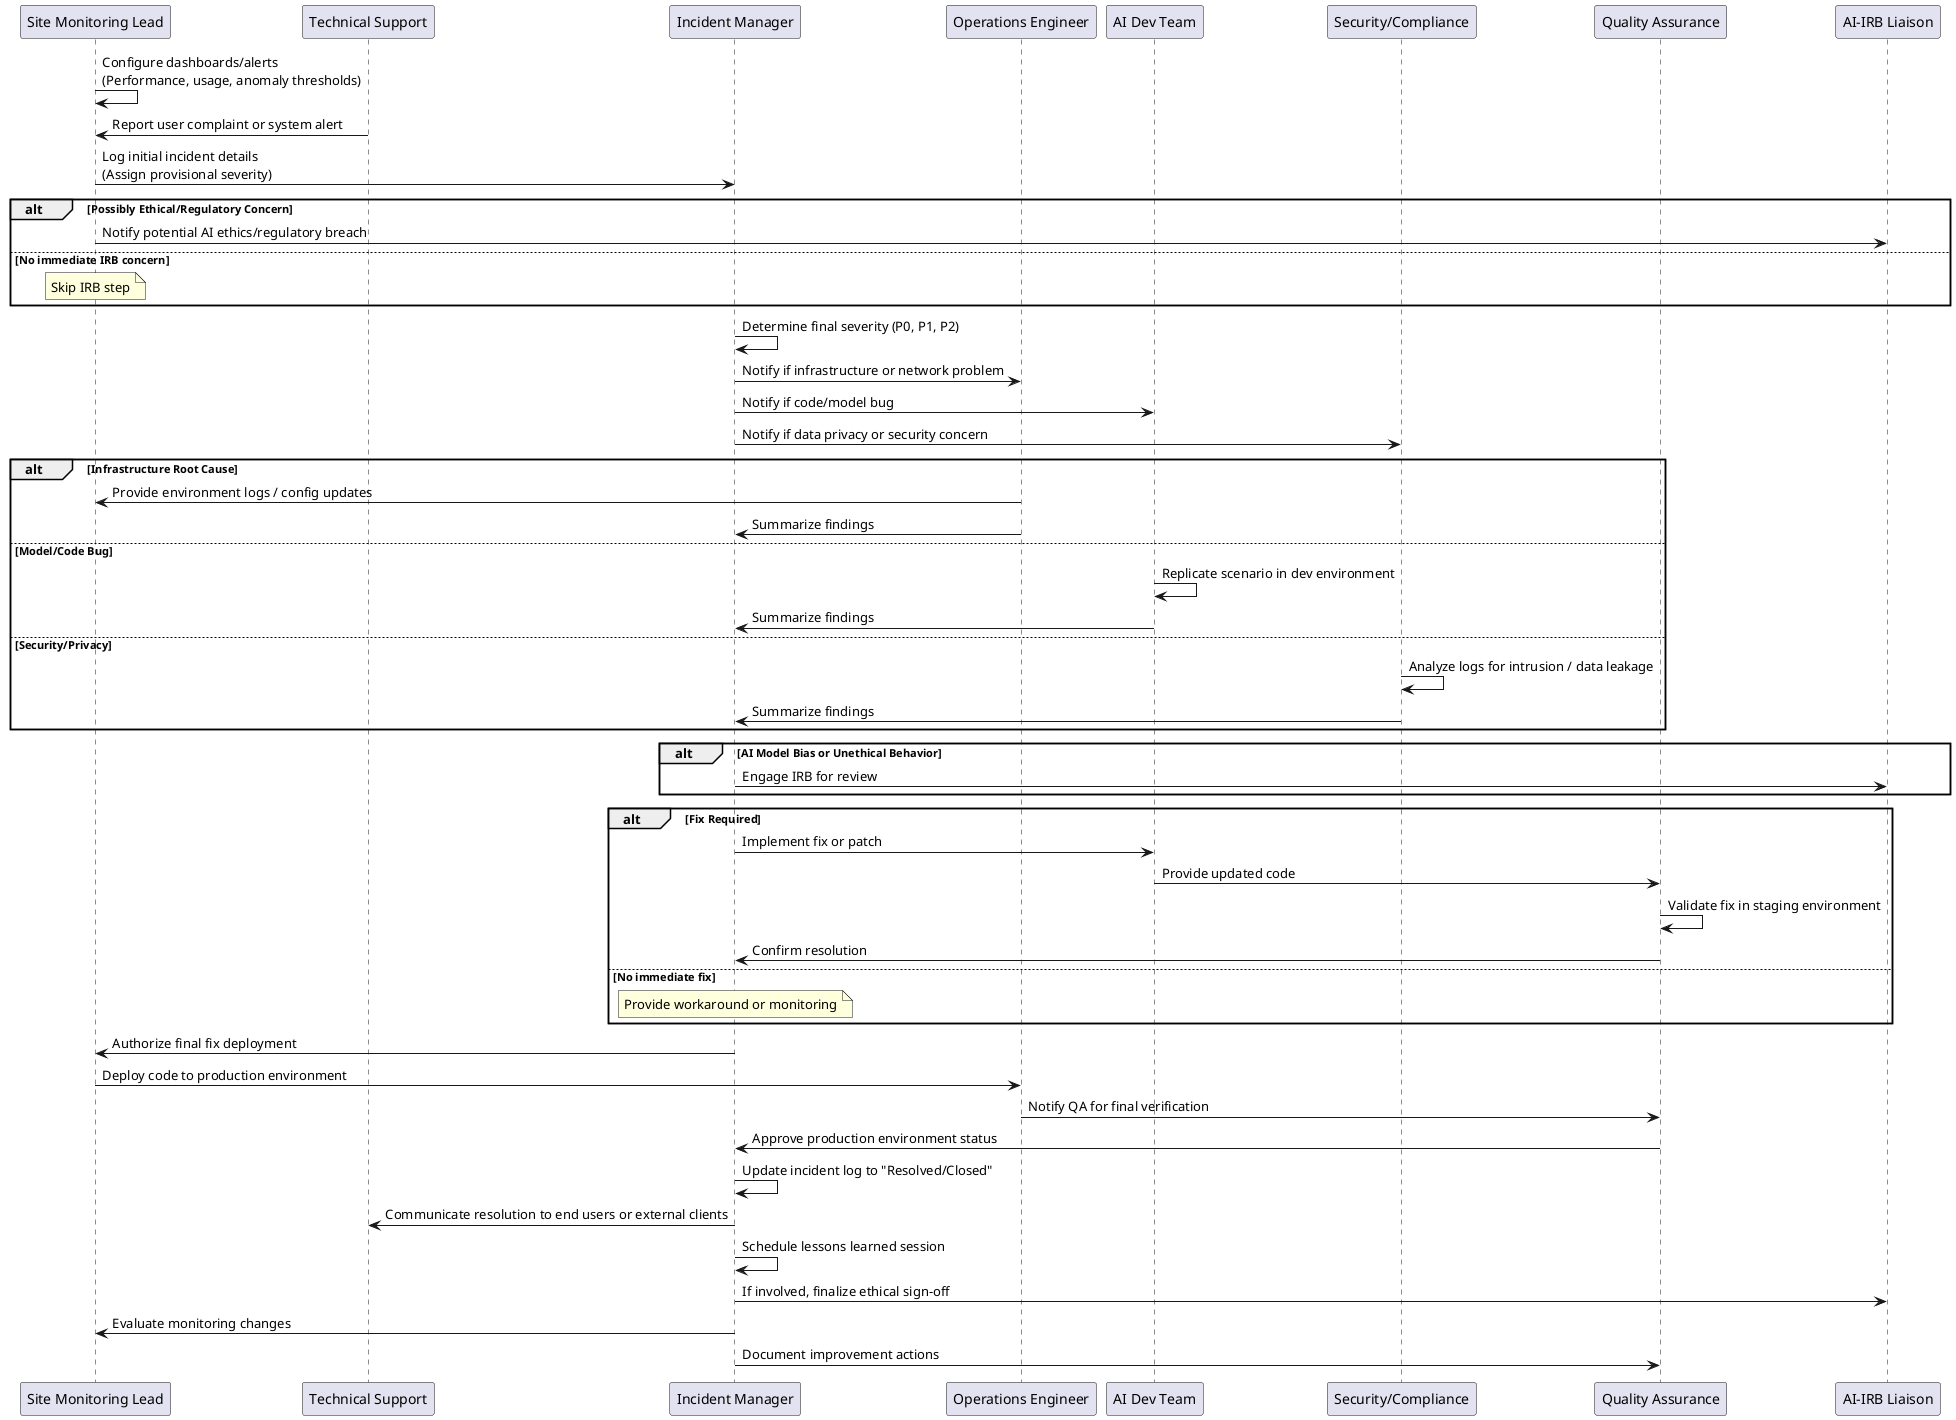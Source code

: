 @startuml

' Define participants (avoid vertical-bar notation)
participant "Site Monitoring Lead" as SML
participant "Technical Support" as TechSup
participant "Incident Manager" as IM
participant "Operations Engineer" as OE
participant "AI Dev Team" as AIDev
participant "Security/Compliance" as SC
participant "Quality Assurance" as QA
participant "AI-IRB Liaison" as IRB

' 1. Monitoring Setup and Thresholds
SML -> SML: Configure dashboards/alerts\n(Performance, usage, anomaly thresholds)

' 2. Detect Incident
TechSup -> SML: Report user complaint or system alert
SML -> IM: Log initial incident details\n(Assign provisional severity)

' 3. Potential Ethical Concerns?
alt Possibly Ethical/Regulatory Concern
    SML -> IRB: Notify potential AI ethics/regulatory breach
else No immediate IRB concern
    note over SML: Skip IRB step
end

' 4. Incident Triage and Severity
IM -> IM: Determine final severity (P0, P1, P2)
IM -> OE: Notify if infrastructure or network problem
IM -> AIDev: Notify if code/model bug
IM -> SC: Notify if data privacy or security concern

' 5. Investigation and Escalation
alt Infrastructure Root Cause
    OE -> SML: Provide environment logs / config updates
    OE -> IM: Summarize findings
else Model/Code Bug
    AIDev -> AIDev: Replicate scenario in dev environment
    AIDev -> IM: Summarize findings
else Security/Privacy
    SC -> SC: Analyze logs for intrusion / data leakage
    SC -> IM: Summarize findings
end

' 6. Ethical Overlap?
alt AI Model Bias or Unethical Behavior
    IM -> IRB: Engage IRB for review
end

' 7. Resolution
alt Fix Required
    IM -> AIDev: Implement fix or patch
    AIDev -> QA: Provide updated code
    QA -> QA: Validate fix in staging environment
    QA -> IM: Confirm resolution
else No immediate fix
    note over IM: Provide workaround or monitoring
end

' 8. Deploy Fix to Production
IM -> SML: Authorize final fix deployment
SML -> OE: Deploy code to production environment
OE -> QA: Notify QA for final verification
QA -> IM: Approve production environment status

' 9. Closure
IM -> IM: Update incident log to "Resolved/Closed"
IM -> TechSup: Communicate resolution to end users or external clients

' 10. Post-Incident Review
IM -> IM: Schedule lessons learned session
IM -> IRB: If involved, finalize ethical sign-off
IM -> SML: Evaluate monitoring changes
IM -> QA: Document improvement actions

@enduml
